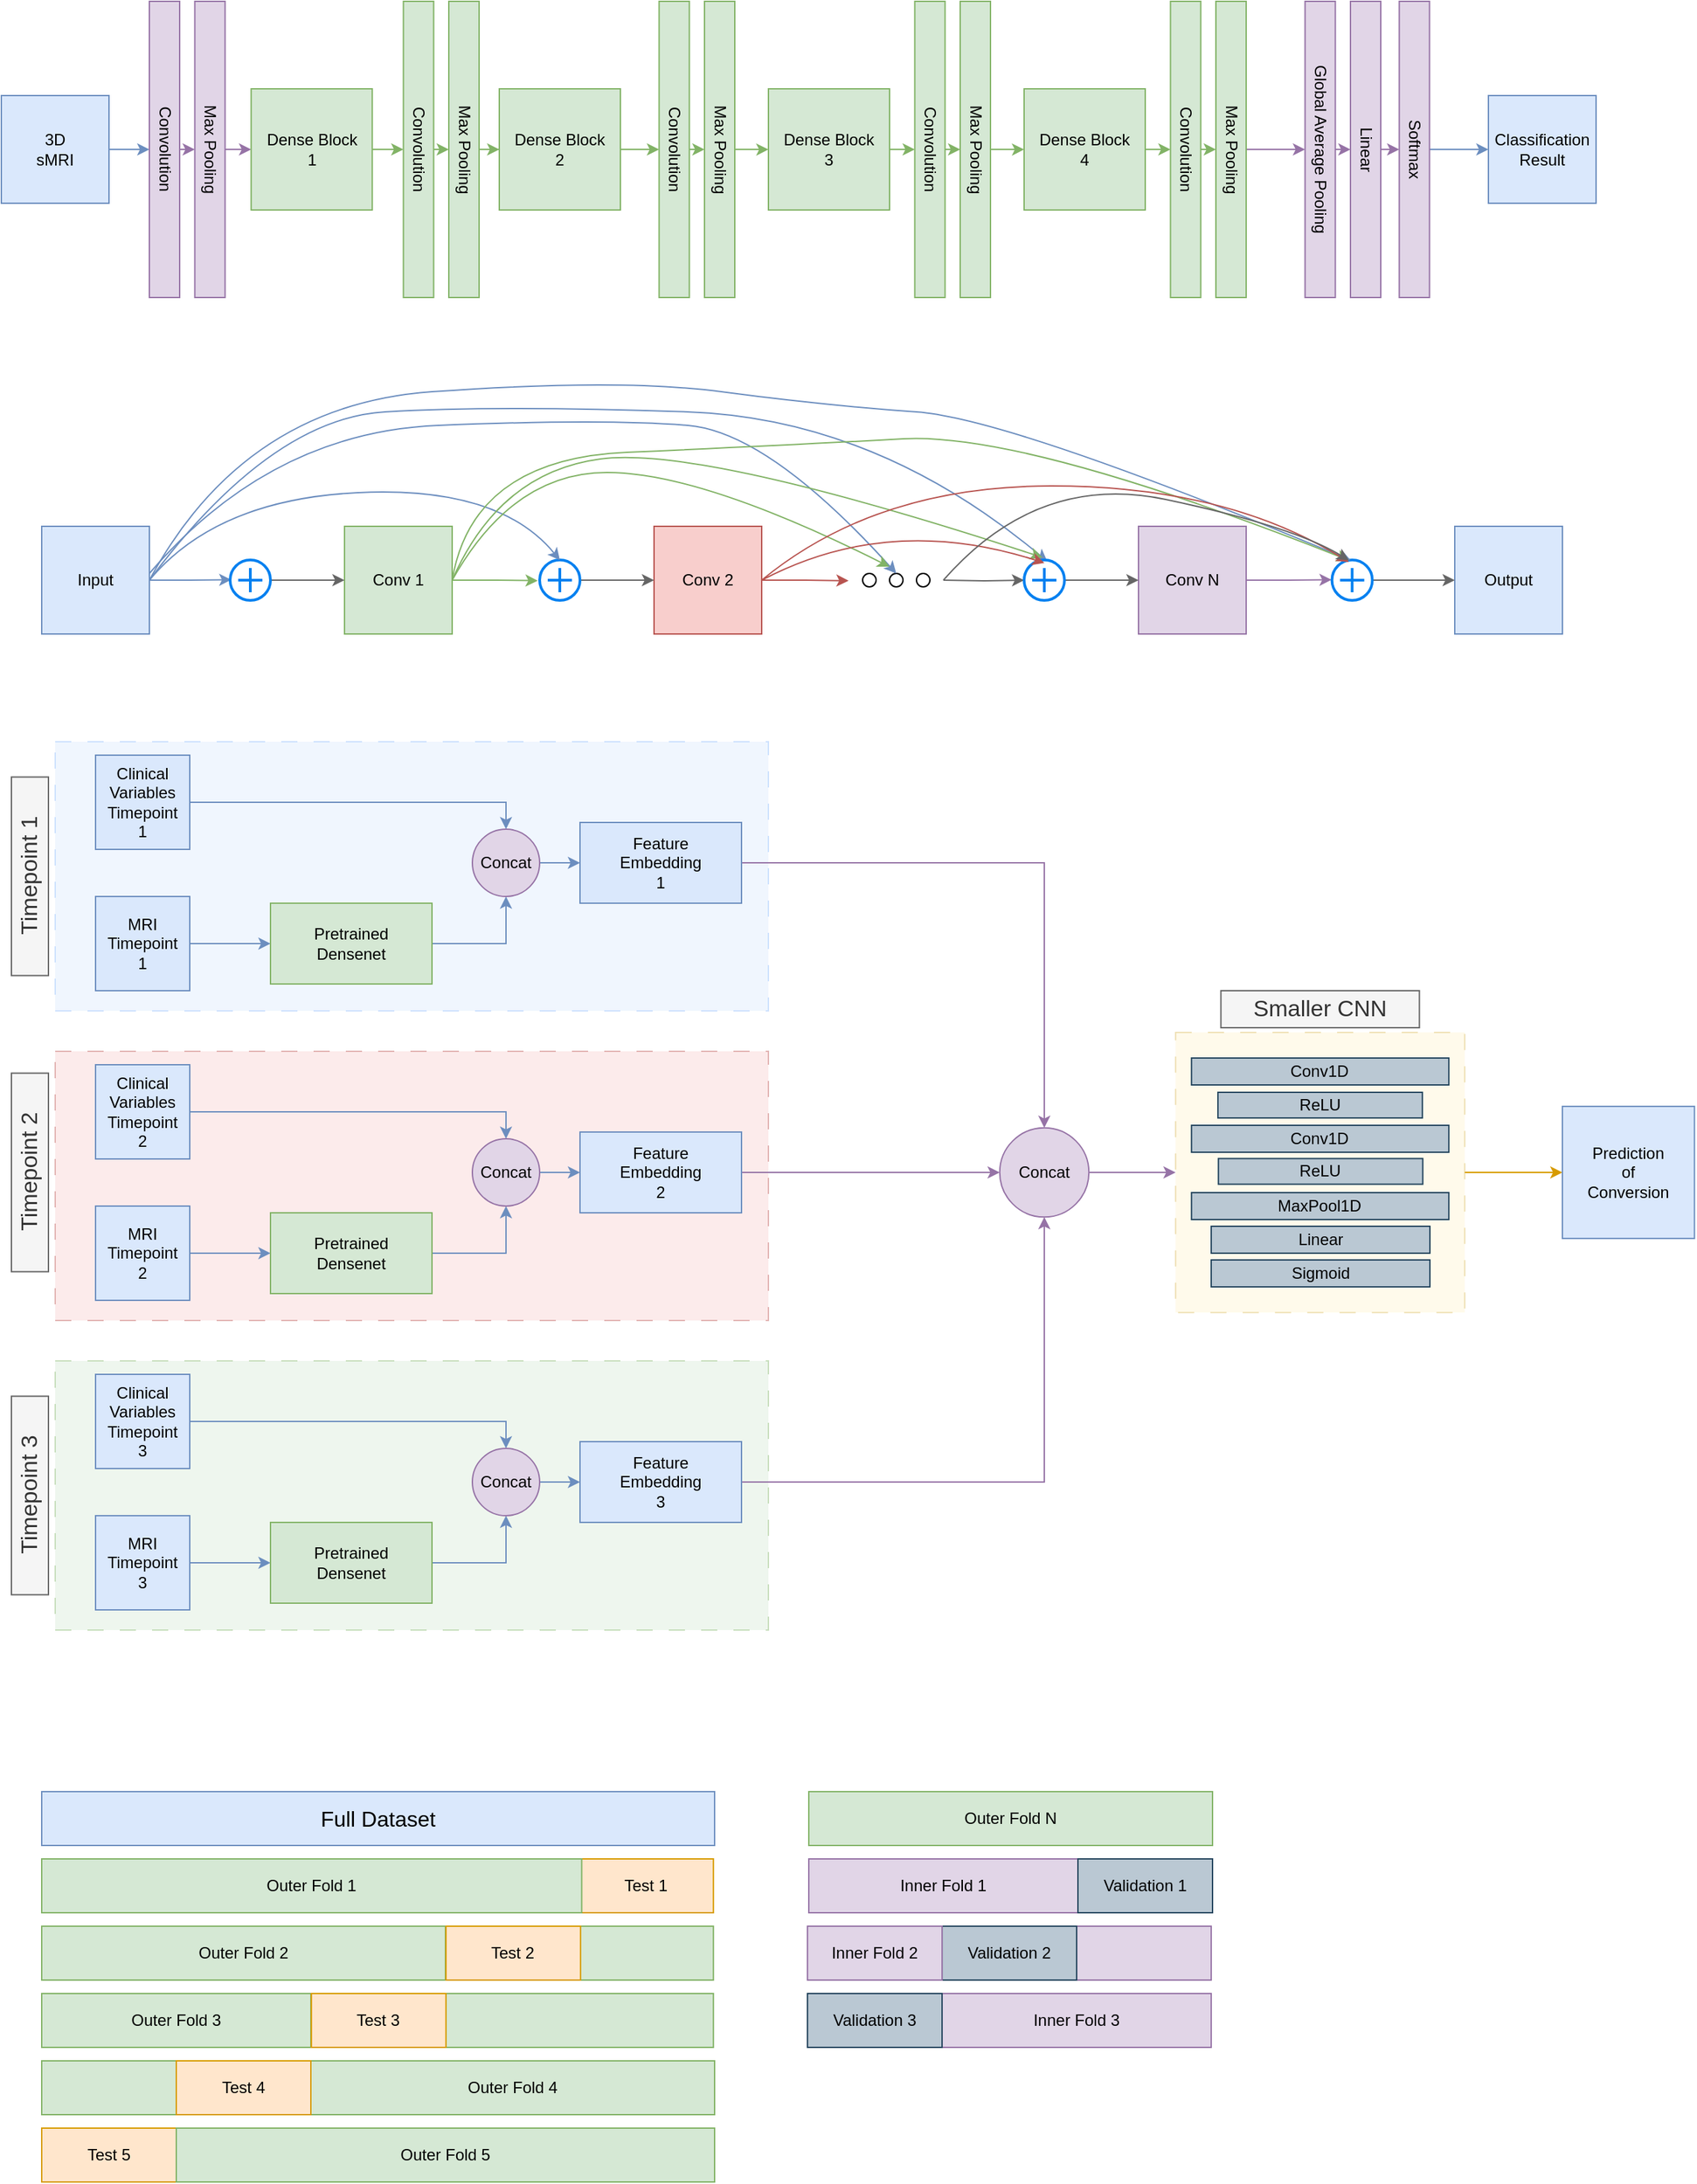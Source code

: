 <mxfile version="21.6.5" type="device">
  <diagram name="Page-1" id="WcQHd4eUZitYrZjmLAp4">
    <mxGraphModel dx="2074" dy="1105" grid="1" gridSize="10" guides="1" tooltips="1" connect="1" arrows="1" fold="1" page="1" pageScale="1" pageWidth="850" pageHeight="1100" math="0" shadow="0">
      <root>
        <mxCell id="0" />
        <mxCell id="1" parent="0" />
        <mxCell id="MJVkNFTcPRqGsz5ot9Ze-138" style="edgeStyle=orthogonalEdgeStyle;rounded=0;orthogonalLoop=1;jettySize=auto;html=1;entryX=0;entryY=0.5;entryDx=0;entryDy=0;fillColor=#ffe6cc;strokeColor=#d79b00;" parent="1" source="MJVkNFTcPRqGsz5ot9Ze-134" target="MJVkNFTcPRqGsz5ot9Ze-137" edge="1">
          <mxGeometry relative="1" as="geometry" />
        </mxCell>
        <mxCell id="MJVkNFTcPRqGsz5ot9Ze-134" value="" style="rounded=0;whiteSpace=wrap;html=1;fillColor=#fff2cc;strokeColor=#d6b656;dashed=1;dashPattern=12 12;opacity=40;" parent="1" vertex="1">
          <mxGeometry x="1002.56" y="835.94" width="214.85" height="208.13" as="geometry" />
        </mxCell>
        <mxCell id="MJVkNFTcPRqGsz5ot9Ze-100" value="" style="rounded=0;whiteSpace=wrap;html=1;fillColor=#dae8fc;dashed=1;dashPattern=12 12;strokeColor=#8EBCFC;opacity=40;glass=0;shadow=0;gradientColor=none;perimeterSpacing=1;" parent="1" vertex="1">
          <mxGeometry x="170" y="620" width="530" height="200" as="geometry" />
        </mxCell>
        <mxCell id="MJVkNFTcPRqGsz5ot9Ze-8" style="edgeStyle=orthogonalEdgeStyle;rounded=0;orthogonalLoop=1;jettySize=auto;html=1;exitX=1;exitY=0.5;exitDx=0;exitDy=0;entryX=0.5;entryY=1;entryDx=0;entryDy=0;fillColor=#dae8fc;strokeColor=#6c8ebf;" parent="1" source="MJVkNFTcPRqGsz5ot9Ze-1" target="MJVkNFTcPRqGsz5ot9Ze-2" edge="1">
          <mxGeometry relative="1" as="geometry" />
        </mxCell>
        <mxCell id="MJVkNFTcPRqGsz5ot9Ze-1" value="3D &lt;br&gt;sMRI" style="whiteSpace=wrap;html=1;aspect=fixed;fillColor=#dae8fc;strokeColor=#6c8ebf;" parent="1" vertex="1">
          <mxGeometry x="130" y="140" width="80" height="80" as="geometry" />
        </mxCell>
        <mxCell id="MJVkNFTcPRqGsz5ot9Ze-7" style="edgeStyle=orthogonalEdgeStyle;rounded=0;orthogonalLoop=1;jettySize=auto;html=1;exitX=0.5;exitY=0;exitDx=0;exitDy=0;entryX=0.5;entryY=1;entryDx=0;entryDy=0;fillColor=#e1d5e7;strokeColor=#9673a6;" parent="1" source="MJVkNFTcPRqGsz5ot9Ze-2" target="MJVkNFTcPRqGsz5ot9Ze-6" edge="1">
          <mxGeometry relative="1" as="geometry" />
        </mxCell>
        <mxCell id="MJVkNFTcPRqGsz5ot9Ze-2" value="Convolution" style="rounded=0;whiteSpace=wrap;html=1;rotation=90;fillColor=#e1d5e7;strokeColor=#9673a6;" parent="1" vertex="1">
          <mxGeometry x="141.25" y="168.75" width="220" height="22.5" as="geometry" />
        </mxCell>
        <mxCell id="MJVkNFTcPRqGsz5ot9Ze-13" style="edgeStyle=orthogonalEdgeStyle;rounded=0;orthogonalLoop=1;jettySize=auto;html=1;exitX=0.5;exitY=0;exitDx=0;exitDy=0;entryX=0;entryY=0.5;entryDx=0;entryDy=0;fillColor=#e1d5e7;strokeColor=#9673a6;" parent="1" source="MJVkNFTcPRqGsz5ot9Ze-6" target="MJVkNFTcPRqGsz5ot9Ze-9" edge="1">
          <mxGeometry relative="1" as="geometry">
            <mxPoint x="320" y="180.0" as="targetPoint" />
          </mxGeometry>
        </mxCell>
        <mxCell id="MJVkNFTcPRqGsz5ot9Ze-6" value="Max Pooling" style="rounded=0;whiteSpace=wrap;html=1;rotation=90;fillColor=#e1d5e7;strokeColor=#9673a6;" parent="1" vertex="1">
          <mxGeometry x="175" y="168.75" width="220" height="22.5" as="geometry" />
        </mxCell>
        <mxCell id="MJVkNFTcPRqGsz5ot9Ze-14" style="edgeStyle=orthogonalEdgeStyle;rounded=0;orthogonalLoop=1;jettySize=auto;html=1;exitX=1;exitY=0.5;exitDx=0;exitDy=0;entryX=0.5;entryY=1;entryDx=0;entryDy=0;fillColor=#d5e8d4;strokeColor=#82b366;" parent="1" source="MJVkNFTcPRqGsz5ot9Ze-9" target="MJVkNFTcPRqGsz5ot9Ze-11" edge="1">
          <mxGeometry relative="1" as="geometry" />
        </mxCell>
        <mxCell id="MJVkNFTcPRqGsz5ot9Ze-9" value="Dense Block&lt;br&gt;1" style="whiteSpace=wrap;html=1;aspect=fixed;fillColor=#d5e8d4;strokeColor=#82b366;" parent="1" vertex="1">
          <mxGeometry x="315.63" y="135" width="90" height="90" as="geometry" />
        </mxCell>
        <mxCell id="MJVkNFTcPRqGsz5ot9Ze-10" style="edgeStyle=orthogonalEdgeStyle;rounded=0;orthogonalLoop=1;jettySize=auto;html=1;exitX=0.5;exitY=0;exitDx=0;exitDy=0;entryX=0.5;entryY=1;entryDx=0;entryDy=0;fillColor=#d5e8d4;strokeColor=#82b366;" parent="1" source="MJVkNFTcPRqGsz5ot9Ze-11" target="MJVkNFTcPRqGsz5ot9Ze-12" edge="1">
          <mxGeometry relative="1" as="geometry" />
        </mxCell>
        <mxCell id="MJVkNFTcPRqGsz5ot9Ze-11" value="Convolution" style="rounded=0;whiteSpace=wrap;html=1;rotation=90;fillColor=#d5e8d4;strokeColor=#82b366;" parent="1" vertex="1">
          <mxGeometry x="330" y="168.75" width="220" height="22.5" as="geometry" />
        </mxCell>
        <mxCell id="MJVkNFTcPRqGsz5ot9Ze-30" style="edgeStyle=orthogonalEdgeStyle;rounded=0;orthogonalLoop=1;jettySize=auto;html=1;exitX=0.5;exitY=0;exitDx=0;exitDy=0;fillColor=#d5e8d4;strokeColor=#82b366;" parent="1" source="MJVkNFTcPRqGsz5ot9Ze-12" target="MJVkNFTcPRqGsz5ot9Ze-16" edge="1">
          <mxGeometry relative="1" as="geometry" />
        </mxCell>
        <mxCell id="MJVkNFTcPRqGsz5ot9Ze-12" value="Max Pooling" style="rounded=0;whiteSpace=wrap;html=1;rotation=90;fillColor=#d5e8d4;strokeColor=#82b366;" parent="1" vertex="1">
          <mxGeometry x="363.75" y="168.75" width="220" height="22.5" as="geometry" />
        </mxCell>
        <mxCell id="MJVkNFTcPRqGsz5ot9Ze-15" style="edgeStyle=orthogonalEdgeStyle;rounded=0;orthogonalLoop=1;jettySize=auto;html=1;exitX=1;exitY=0.5;exitDx=0;exitDy=0;entryX=0.5;entryY=1;entryDx=0;entryDy=0;fillColor=#d5e8d4;strokeColor=#82b366;" parent="1" source="MJVkNFTcPRqGsz5ot9Ze-16" target="MJVkNFTcPRqGsz5ot9Ze-18" edge="1">
          <mxGeometry relative="1" as="geometry" />
        </mxCell>
        <mxCell id="MJVkNFTcPRqGsz5ot9Ze-16" value="Dense Block&lt;br&gt;2" style="whiteSpace=wrap;html=1;aspect=fixed;fillColor=#d5e8d4;strokeColor=#82b366;" parent="1" vertex="1">
          <mxGeometry x="500" y="135" width="90" height="90" as="geometry" />
        </mxCell>
        <mxCell id="MJVkNFTcPRqGsz5ot9Ze-17" style="edgeStyle=orthogonalEdgeStyle;rounded=0;orthogonalLoop=1;jettySize=auto;html=1;exitX=0.5;exitY=0;exitDx=0;exitDy=0;entryX=0.5;entryY=1;entryDx=0;entryDy=0;fillColor=#d5e8d4;strokeColor=#82b366;" parent="1" source="MJVkNFTcPRqGsz5ot9Ze-18" target="MJVkNFTcPRqGsz5ot9Ze-19" edge="1">
          <mxGeometry relative="1" as="geometry" />
        </mxCell>
        <mxCell id="MJVkNFTcPRqGsz5ot9Ze-18" value="Convolution" style="rounded=0;whiteSpace=wrap;html=1;rotation=90;fillColor=#d5e8d4;strokeColor=#82b366;" parent="1" vertex="1">
          <mxGeometry x="520" y="168.75" width="220" height="22.5" as="geometry" />
        </mxCell>
        <mxCell id="MJVkNFTcPRqGsz5ot9Ze-31" style="edgeStyle=orthogonalEdgeStyle;rounded=0;orthogonalLoop=1;jettySize=auto;html=1;fillColor=#d5e8d4;strokeColor=#82b366;" parent="1" source="MJVkNFTcPRqGsz5ot9Ze-19" target="MJVkNFTcPRqGsz5ot9Ze-21" edge="1">
          <mxGeometry relative="1" as="geometry" />
        </mxCell>
        <mxCell id="MJVkNFTcPRqGsz5ot9Ze-19" value="Max Pooling" style="rounded=0;whiteSpace=wrap;html=1;rotation=90;fillColor=#d5e8d4;strokeColor=#82b366;" parent="1" vertex="1">
          <mxGeometry x="553.75" y="168.75" width="220" height="22.5" as="geometry" />
        </mxCell>
        <mxCell id="MJVkNFTcPRqGsz5ot9Ze-20" style="edgeStyle=orthogonalEdgeStyle;rounded=0;orthogonalLoop=1;jettySize=auto;html=1;exitX=1;exitY=0.5;exitDx=0;exitDy=0;entryX=0.5;entryY=1;entryDx=0;entryDy=0;fillColor=#d5e8d4;strokeColor=#82b366;" parent="1" source="MJVkNFTcPRqGsz5ot9Ze-21" target="MJVkNFTcPRqGsz5ot9Ze-23" edge="1">
          <mxGeometry relative="1" as="geometry" />
        </mxCell>
        <mxCell id="MJVkNFTcPRqGsz5ot9Ze-21" value="Dense Block&lt;br&gt;3" style="whiteSpace=wrap;html=1;aspect=fixed;fillColor=#d5e8d4;strokeColor=#82b366;" parent="1" vertex="1">
          <mxGeometry x="700" y="135" width="90" height="90" as="geometry" />
        </mxCell>
        <mxCell id="MJVkNFTcPRqGsz5ot9Ze-22" style="edgeStyle=orthogonalEdgeStyle;rounded=0;orthogonalLoop=1;jettySize=auto;html=1;exitX=0.5;exitY=0;exitDx=0;exitDy=0;entryX=0.5;entryY=1;entryDx=0;entryDy=0;fillColor=#d5e8d4;strokeColor=#82b366;" parent="1" source="MJVkNFTcPRqGsz5ot9Ze-23" target="MJVkNFTcPRqGsz5ot9Ze-24" edge="1">
          <mxGeometry relative="1" as="geometry" />
        </mxCell>
        <mxCell id="MJVkNFTcPRqGsz5ot9Ze-23" value="Convolution" style="rounded=0;whiteSpace=wrap;html=1;rotation=90;fillColor=#d5e8d4;strokeColor=#82b366;" parent="1" vertex="1">
          <mxGeometry x="710" y="168.75" width="220" height="22.5" as="geometry" />
        </mxCell>
        <mxCell id="MJVkNFTcPRqGsz5ot9Ze-32" style="edgeStyle=orthogonalEdgeStyle;rounded=0;orthogonalLoop=1;jettySize=auto;html=1;entryX=0;entryY=0.5;entryDx=0;entryDy=0;fillColor=#d5e8d4;strokeColor=#82b366;" parent="1" source="MJVkNFTcPRqGsz5ot9Ze-24" target="MJVkNFTcPRqGsz5ot9Ze-26" edge="1">
          <mxGeometry relative="1" as="geometry" />
        </mxCell>
        <mxCell id="MJVkNFTcPRqGsz5ot9Ze-24" value="Max Pooling" style="rounded=0;whiteSpace=wrap;html=1;rotation=90;fillColor=#d5e8d4;strokeColor=#82b366;" parent="1" vertex="1">
          <mxGeometry x="743.75" y="168.75" width="220" height="22.5" as="geometry" />
        </mxCell>
        <mxCell id="MJVkNFTcPRqGsz5ot9Ze-25" style="edgeStyle=orthogonalEdgeStyle;rounded=0;orthogonalLoop=1;jettySize=auto;html=1;exitX=1;exitY=0.5;exitDx=0;exitDy=0;entryX=0.5;entryY=1;entryDx=0;entryDy=0;fillColor=#d5e8d4;strokeColor=#82b366;" parent="1" source="MJVkNFTcPRqGsz5ot9Ze-26" target="MJVkNFTcPRqGsz5ot9Ze-28" edge="1">
          <mxGeometry relative="1" as="geometry" />
        </mxCell>
        <mxCell id="MJVkNFTcPRqGsz5ot9Ze-26" value="Dense Block&lt;br&gt;4" style="whiteSpace=wrap;html=1;aspect=fixed;fillColor=#d5e8d4;strokeColor=#82b366;" parent="1" vertex="1">
          <mxGeometry x="890" y="135" width="90" height="90" as="geometry" />
        </mxCell>
        <mxCell id="MJVkNFTcPRqGsz5ot9Ze-27" style="edgeStyle=orthogonalEdgeStyle;rounded=0;orthogonalLoop=1;jettySize=auto;html=1;exitX=0.5;exitY=0;exitDx=0;exitDy=0;entryX=0.5;entryY=1;entryDx=0;entryDy=0;fillColor=#d5e8d4;strokeColor=#82b366;" parent="1" source="MJVkNFTcPRqGsz5ot9Ze-28" target="MJVkNFTcPRqGsz5ot9Ze-29" edge="1">
          <mxGeometry relative="1" as="geometry" />
        </mxCell>
        <mxCell id="MJVkNFTcPRqGsz5ot9Ze-28" value="Convolution" style="rounded=0;whiteSpace=wrap;html=1;rotation=90;fillColor=#d5e8d4;strokeColor=#82b366;" parent="1" vertex="1">
          <mxGeometry x="900" y="168.75" width="220" height="22.5" as="geometry" />
        </mxCell>
        <mxCell id="MJVkNFTcPRqGsz5ot9Ze-38" style="edgeStyle=orthogonalEdgeStyle;rounded=0;orthogonalLoop=1;jettySize=auto;html=1;entryX=0.5;entryY=1;entryDx=0;entryDy=0;fillColor=#e1d5e7;strokeColor=#9673a6;" parent="1" source="MJVkNFTcPRqGsz5ot9Ze-29" target="MJVkNFTcPRqGsz5ot9Ze-34" edge="1">
          <mxGeometry relative="1" as="geometry" />
        </mxCell>
        <mxCell id="MJVkNFTcPRqGsz5ot9Ze-29" value="Max Pooling" style="rounded=0;whiteSpace=wrap;html=1;rotation=90;fillColor=#d5e8d4;strokeColor=#82b366;" parent="1" vertex="1">
          <mxGeometry x="933.75" y="168.75" width="220" height="22.5" as="geometry" />
        </mxCell>
        <mxCell id="MJVkNFTcPRqGsz5ot9Ze-33" style="edgeStyle=orthogonalEdgeStyle;rounded=0;orthogonalLoop=1;jettySize=auto;html=1;exitX=0.5;exitY=0;exitDx=0;exitDy=0;entryX=0.5;entryY=1;entryDx=0;entryDy=0;fillColor=#e1d5e7;strokeColor=#9673a6;" parent="1" source="MJVkNFTcPRqGsz5ot9Ze-34" target="MJVkNFTcPRqGsz5ot9Ze-35" edge="1">
          <mxGeometry relative="1" as="geometry" />
        </mxCell>
        <mxCell id="MJVkNFTcPRqGsz5ot9Ze-34" value="Global Average Pooling" style="rounded=0;whiteSpace=wrap;html=1;rotation=90;fillColor=#e1d5e7;strokeColor=#9673a6;" parent="1" vertex="1">
          <mxGeometry x="1000" y="168.75" width="220" height="22.5" as="geometry" />
        </mxCell>
        <mxCell id="MJVkNFTcPRqGsz5ot9Ze-37" style="edgeStyle=orthogonalEdgeStyle;rounded=0;orthogonalLoop=1;jettySize=auto;html=1;exitX=0.5;exitY=0;exitDx=0;exitDy=0;entryX=0.5;entryY=1;entryDx=0;entryDy=0;fillColor=#e1d5e7;strokeColor=#9673a6;" parent="1" source="MJVkNFTcPRqGsz5ot9Ze-35" target="MJVkNFTcPRqGsz5ot9Ze-36" edge="1">
          <mxGeometry relative="1" as="geometry" />
        </mxCell>
        <mxCell id="MJVkNFTcPRqGsz5ot9Ze-35" value="Linear" style="rounded=0;whiteSpace=wrap;html=1;rotation=90;fillColor=#e1d5e7;strokeColor=#9673a6;" parent="1" vertex="1">
          <mxGeometry x="1033.75" y="168.75" width="220" height="22.5" as="geometry" />
        </mxCell>
        <mxCell id="MJVkNFTcPRqGsz5ot9Ze-40" style="edgeStyle=orthogonalEdgeStyle;rounded=0;orthogonalLoop=1;jettySize=auto;html=1;entryX=0;entryY=0.5;entryDx=0;entryDy=0;fillColor=#dae8fc;strokeColor=#6c8ebf;" parent="1" source="MJVkNFTcPRqGsz5ot9Ze-36" target="MJVkNFTcPRqGsz5ot9Ze-39" edge="1">
          <mxGeometry relative="1" as="geometry" />
        </mxCell>
        <mxCell id="MJVkNFTcPRqGsz5ot9Ze-36" value="Softmax" style="rounded=0;whiteSpace=wrap;html=1;rotation=90;fillColor=#e1d5e7;strokeColor=#9673a6;" parent="1" vertex="1">
          <mxGeometry x="1070" y="168.75" width="220" height="22.5" as="geometry" />
        </mxCell>
        <mxCell id="MJVkNFTcPRqGsz5ot9Ze-39" value="Classification&lt;br&gt;Result" style="whiteSpace=wrap;html=1;aspect=fixed;fillColor=#dae8fc;strokeColor=#6c8ebf;" parent="1" vertex="1">
          <mxGeometry x="1235" y="140" width="80" height="80" as="geometry" />
        </mxCell>
        <mxCell id="MJVkNFTcPRqGsz5ot9Ze-53" style="edgeStyle=orthogonalEdgeStyle;rounded=0;orthogonalLoop=1;jettySize=auto;html=1;entryX=0.031;entryY=0.49;entryDx=0;entryDy=0;entryPerimeter=0;fillColor=#dae8fc;strokeColor=#6c8ebf;" parent="1" source="MJVkNFTcPRqGsz5ot9Ze-41" target="MJVkNFTcPRqGsz5ot9Ze-46" edge="1">
          <mxGeometry relative="1" as="geometry" />
        </mxCell>
        <mxCell id="MJVkNFTcPRqGsz5ot9Ze-41" value="Input" style="whiteSpace=wrap;html=1;aspect=fixed;fillColor=#dae8fc;strokeColor=#6c8ebf;" parent="1" vertex="1">
          <mxGeometry x="160" y="460" width="80" height="80" as="geometry" />
        </mxCell>
        <mxCell id="MJVkNFTcPRqGsz5ot9Ze-55" style="edgeStyle=orthogonalEdgeStyle;rounded=0;orthogonalLoop=1;jettySize=auto;html=1;entryX=-0.049;entryY=0.513;entryDx=0;entryDy=0;entryPerimeter=0;fillColor=#d5e8d4;strokeColor=#82b366;" parent="1" source="MJVkNFTcPRqGsz5ot9Ze-42" target="MJVkNFTcPRqGsz5ot9Ze-48" edge="1">
          <mxGeometry relative="1" as="geometry" />
        </mxCell>
        <mxCell id="MJVkNFTcPRqGsz5ot9Ze-42" value="Conv 1" style="whiteSpace=wrap;html=1;aspect=fixed;fillColor=#d5e8d4;strokeColor=#82b366;" parent="1" vertex="1">
          <mxGeometry x="385" y="460" width="80" height="80" as="geometry" />
        </mxCell>
        <mxCell id="MJVkNFTcPRqGsz5ot9Ze-54" style="edgeStyle=orthogonalEdgeStyle;rounded=0;orthogonalLoop=1;jettySize=auto;html=1;fillColor=#f5f5f5;strokeColor=#666666;" parent="1" source="MJVkNFTcPRqGsz5ot9Ze-46" target="MJVkNFTcPRqGsz5ot9Ze-42" edge="1">
          <mxGeometry relative="1" as="geometry" />
        </mxCell>
        <mxCell id="MJVkNFTcPRqGsz5ot9Ze-46" value="" style="html=1;verticalLabelPosition=bottom;align=center;labelBackgroundColor=#ffffff;verticalAlign=top;strokeWidth=2;strokeColor=#0080F0;shadow=0;dashed=0;shape=mxgraph.ios7.icons.add;" parent="1" vertex="1">
          <mxGeometry x="300" y="485" width="30" height="30" as="geometry" />
        </mxCell>
        <mxCell id="MJVkNFTcPRqGsz5ot9Ze-57" style="edgeStyle=orthogonalEdgeStyle;rounded=0;orthogonalLoop=1;jettySize=auto;html=1;entryX=-0.015;entryY=0.513;entryDx=0;entryDy=0;entryPerimeter=0;fillColor=#f8cecc;strokeColor=#b85450;" parent="1" source="MJVkNFTcPRqGsz5ot9Ze-47" edge="1">
          <mxGeometry relative="1" as="geometry">
            <mxPoint x="759.55" y="500.39" as="targetPoint" />
          </mxGeometry>
        </mxCell>
        <mxCell id="MJVkNFTcPRqGsz5ot9Ze-47" value="Conv 2" style="whiteSpace=wrap;html=1;aspect=fixed;fillColor=#f8cecc;strokeColor=#b85450;" parent="1" vertex="1">
          <mxGeometry x="615" y="460" width="80" height="80" as="geometry" />
        </mxCell>
        <mxCell id="MJVkNFTcPRqGsz5ot9Ze-56" style="edgeStyle=orthogonalEdgeStyle;rounded=0;orthogonalLoop=1;jettySize=auto;html=1;entryX=0;entryY=0.5;entryDx=0;entryDy=0;fillColor=#f5f5f5;strokeColor=#666666;" parent="1" source="MJVkNFTcPRqGsz5ot9Ze-48" target="MJVkNFTcPRqGsz5ot9Ze-47" edge="1">
          <mxGeometry relative="1" as="geometry" />
        </mxCell>
        <mxCell id="MJVkNFTcPRqGsz5ot9Ze-48" value="" style="html=1;verticalLabelPosition=bottom;align=center;labelBackgroundColor=#ffffff;verticalAlign=top;strokeWidth=2;strokeColor=#0080F0;shadow=0;dashed=0;shape=mxgraph.ios7.icons.add;" parent="1" vertex="1">
          <mxGeometry x="530" y="485" width="30" height="30" as="geometry" />
        </mxCell>
        <mxCell id="MJVkNFTcPRqGsz5ot9Ze-59" style="edgeStyle=orthogonalEdgeStyle;rounded=0;orthogonalLoop=1;jettySize=auto;html=1;entryX=-0.008;entryY=0.49;entryDx=0;entryDy=0;entryPerimeter=0;fillColor=#e1d5e7;strokeColor=#9673a6;" parent="1" source="MJVkNFTcPRqGsz5ot9Ze-49" target="MJVkNFTcPRqGsz5ot9Ze-52" edge="1">
          <mxGeometry relative="1" as="geometry" />
        </mxCell>
        <mxCell id="MJVkNFTcPRqGsz5ot9Ze-49" value="Conv N" style="whiteSpace=wrap;html=1;aspect=fixed;fillColor=#e1d5e7;strokeColor=#9673a6;" parent="1" vertex="1">
          <mxGeometry x="975" y="460" width="80" height="80" as="geometry" />
        </mxCell>
        <mxCell id="MJVkNFTcPRqGsz5ot9Ze-51" value="Output" style="whiteSpace=wrap;html=1;aspect=fixed;fillColor=#dae8fc;strokeColor=#6c8ebf;" parent="1" vertex="1">
          <mxGeometry x="1210" y="460" width="80" height="80" as="geometry" />
        </mxCell>
        <mxCell id="MJVkNFTcPRqGsz5ot9Ze-60" style="edgeStyle=orthogonalEdgeStyle;rounded=0;orthogonalLoop=1;jettySize=auto;html=1;entryX=0;entryY=0.5;entryDx=0;entryDy=0;fillColor=#f5f5f5;strokeColor=#666666;" parent="1" source="MJVkNFTcPRqGsz5ot9Ze-52" target="MJVkNFTcPRqGsz5ot9Ze-51" edge="1">
          <mxGeometry relative="1" as="geometry" />
        </mxCell>
        <mxCell id="MJVkNFTcPRqGsz5ot9Ze-52" value="" style="html=1;verticalLabelPosition=bottom;align=center;labelBackgroundColor=#ffffff;verticalAlign=top;strokeWidth=2;strokeColor=#0080F0;shadow=0;dashed=0;shape=mxgraph.ios7.icons.add;" parent="1" vertex="1">
          <mxGeometry x="1118.75" y="485" width="30" height="30" as="geometry" />
        </mxCell>
        <mxCell id="MJVkNFTcPRqGsz5ot9Ze-64" value="" style="ellipse;whiteSpace=wrap;html=1;aspect=fixed;" parent="1" vertex="1">
          <mxGeometry x="770" y="495" width="10" height="10" as="geometry" />
        </mxCell>
        <mxCell id="MJVkNFTcPRqGsz5ot9Ze-67" value="" style="ellipse;whiteSpace=wrap;html=1;aspect=fixed;" parent="1" vertex="1">
          <mxGeometry x="790" y="495" width="10" height="10" as="geometry" />
        </mxCell>
        <mxCell id="MJVkNFTcPRqGsz5ot9Ze-78" style="edgeStyle=orthogonalEdgeStyle;rounded=0;orthogonalLoop=1;jettySize=auto;html=1;fillColor=#f5f5f5;strokeColor=#666666;" parent="1" target="MJVkNFTcPRqGsz5ot9Ze-74" edge="1">
          <mxGeometry relative="1" as="geometry">
            <mxPoint x="830" y="500" as="sourcePoint" />
            <mxPoint x="880" y="500" as="targetPoint" />
          </mxGeometry>
        </mxCell>
        <mxCell id="MJVkNFTcPRqGsz5ot9Ze-68" value="" style="ellipse;whiteSpace=wrap;html=1;aspect=fixed;" parent="1" vertex="1">
          <mxGeometry x="810" y="495" width="10" height="10" as="geometry" />
        </mxCell>
        <mxCell id="MJVkNFTcPRqGsz5ot9Ze-71" value="" style="curved=1;endArrow=classic;html=1;rounded=0;exitX=1;exitY=0.5;exitDx=0;exitDy=0;entryX=0.502;entryY=0.007;entryDx=0;entryDy=0;entryPerimeter=0;fillColor=#dae8fc;strokeColor=#6c8ebf;" parent="1" source="MJVkNFTcPRqGsz5ot9Ze-41" target="MJVkNFTcPRqGsz5ot9Ze-48" edge="1">
          <mxGeometry width="50" height="50" relative="1" as="geometry">
            <mxPoint x="360" y="410" as="sourcePoint" />
            <mxPoint x="410" y="360" as="targetPoint" />
            <Array as="points">
              <mxPoint x="290" y="440" />
              <mxPoint x="500" y="430" />
            </Array>
          </mxGeometry>
        </mxCell>
        <mxCell id="MJVkNFTcPRqGsz5ot9Ze-72" value="" style="curved=1;endArrow=classic;html=1;rounded=0;entryX=0.5;entryY=0;entryDx=0;entryDy=0;fillColor=#dae8fc;strokeColor=#6c8ebf;" parent="1" target="MJVkNFTcPRqGsz5ot9Ze-67" edge="1">
          <mxGeometry width="50" height="50" relative="1" as="geometry">
            <mxPoint x="240" y="495" as="sourcePoint" />
            <mxPoint x="580" y="390" as="targetPoint" />
            <Array as="points">
              <mxPoint x="330" y="390" />
              <mxPoint x="580" y="380" />
              <mxPoint x="700" y="390" />
            </Array>
          </mxGeometry>
        </mxCell>
        <mxCell id="MJVkNFTcPRqGsz5ot9Ze-73" value="" style="curved=1;endArrow=classic;html=1;rounded=0;exitX=1;exitY=0.5;exitDx=0;exitDy=0;entryX=0.571;entryY=0.03;entryDx=0;entryDy=0;entryPerimeter=0;fillColor=#dae8fc;strokeColor=#6c8ebf;" parent="1" source="MJVkNFTcPRqGsz5ot9Ze-41" target="MJVkNFTcPRqGsz5ot9Ze-74" edge="1">
          <mxGeometry width="50" height="50" relative="1" as="geometry">
            <mxPoint x="250" y="510" as="sourcePoint" />
            <mxPoint x="555" y="495" as="targetPoint" />
            <Array as="points">
              <mxPoint x="330" y="380" />
              <mxPoint x="500" y="370" />
              <mxPoint x="780" y="380" />
            </Array>
          </mxGeometry>
        </mxCell>
        <mxCell id="MJVkNFTcPRqGsz5ot9Ze-77" style="edgeStyle=orthogonalEdgeStyle;rounded=0;orthogonalLoop=1;jettySize=auto;html=1;fillColor=#f5f5f5;strokeColor=#666666;" parent="1" source="MJVkNFTcPRqGsz5ot9Ze-74" target="MJVkNFTcPRqGsz5ot9Ze-49" edge="1">
          <mxGeometry relative="1" as="geometry" />
        </mxCell>
        <mxCell id="MJVkNFTcPRqGsz5ot9Ze-74" value="" style="html=1;verticalLabelPosition=bottom;align=center;labelBackgroundColor=#ffffff;verticalAlign=top;strokeWidth=2;strokeColor=#0080F0;shadow=0;dashed=0;shape=mxgraph.ios7.icons.add;" parent="1" vertex="1">
          <mxGeometry x="890" y="485" width="30" height="30" as="geometry" />
        </mxCell>
        <mxCell id="MJVkNFTcPRqGsz5ot9Ze-79" value="" style="curved=1;endArrow=classic;html=1;rounded=0;entryX=0.464;entryY=0.007;entryDx=0;entryDy=0;entryPerimeter=0;fillColor=#dae8fc;strokeColor=#6c8ebf;" parent="1" target="MJVkNFTcPRqGsz5ot9Ze-52" edge="1">
          <mxGeometry width="50" height="50" relative="1" as="geometry">
            <mxPoint x="240" y="500" as="sourcePoint" />
            <mxPoint x="810" y="480" as="targetPoint" />
            <Array as="points">
              <mxPoint x="310" y="370" />
              <mxPoint x="590" y="350" />
              <mxPoint x="740" y="370" />
              <mxPoint x="880" y="380" />
            </Array>
          </mxGeometry>
        </mxCell>
        <mxCell id="MJVkNFTcPRqGsz5ot9Ze-80" value="" style="curved=1;endArrow=classic;html=1;rounded=0;exitX=1;exitY=0.5;exitDx=0;exitDy=0;fillColor=#d5e8d4;strokeColor=#82b366;" parent="1" source="MJVkNFTcPRqGsz5ot9Ze-42" edge="1">
          <mxGeometry width="50" height="50" relative="1" as="geometry">
            <mxPoint x="470" y="500" as="sourcePoint" />
            <mxPoint x="790" y="490" as="targetPoint" />
            <Array as="points">
              <mxPoint x="510" y="420" />
              <mxPoint x="650" y="420" />
            </Array>
          </mxGeometry>
        </mxCell>
        <mxCell id="MJVkNFTcPRqGsz5ot9Ze-81" value="" style="curved=1;endArrow=classic;html=1;rounded=0;entryX=0.456;entryY=-0.062;entryDx=0;entryDy=0;entryPerimeter=0;exitX=1;exitY=0.5;exitDx=0;exitDy=0;fillColor=#d5e8d4;strokeColor=#82b366;" parent="1" source="MJVkNFTcPRqGsz5ot9Ze-42" target="MJVkNFTcPRqGsz5ot9Ze-74" edge="1">
          <mxGeometry width="50" height="50" relative="1" as="geometry">
            <mxPoint x="645" y="430" as="sourcePoint" />
            <mxPoint x="695" y="380" as="targetPoint" />
            <Array as="points">
              <mxPoint x="500" y="420" />
              <mxPoint x="650" y="400" />
            </Array>
          </mxGeometry>
        </mxCell>
        <mxCell id="MJVkNFTcPRqGsz5ot9Ze-82" value="" style="curved=1;endArrow=classic;html=1;rounded=0;exitX=1;exitY=0.5;exitDx=0;exitDy=0;entryX=0.418;entryY=0.007;entryDx=0;entryDy=0;entryPerimeter=0;fillColor=#d5e8d4;strokeColor=#82b366;" parent="1" source="MJVkNFTcPRqGsz5ot9Ze-42" target="MJVkNFTcPRqGsz5ot9Ze-52" edge="1">
          <mxGeometry width="50" height="50" relative="1" as="geometry">
            <mxPoint x="730" y="400" as="sourcePoint" />
            <mxPoint x="780" y="350" as="targetPoint" />
            <Array as="points">
              <mxPoint x="480" y="410" />
              <mxPoint x="710" y="400" />
              <mxPoint x="890" y="390" />
            </Array>
          </mxGeometry>
        </mxCell>
        <mxCell id="MJVkNFTcPRqGsz5ot9Ze-83" value="" style="curved=1;endArrow=classic;html=1;rounded=0;exitX=1;exitY=0.5;exitDx=0;exitDy=0;entryX=0.502;entryY=0.076;entryDx=0;entryDy=0;entryPerimeter=0;fillColor=#f8cecc;strokeColor=#b85450;" parent="1" source="MJVkNFTcPRqGsz5ot9Ze-47" target="MJVkNFTcPRqGsz5ot9Ze-74" edge="1">
          <mxGeometry width="50" height="50" relative="1" as="geometry">
            <mxPoint x="743.75" y="430" as="sourcePoint" />
            <mxPoint x="793.75" y="380" as="targetPoint" />
            <Array as="points">
              <mxPoint x="790" y="450" />
            </Array>
          </mxGeometry>
        </mxCell>
        <mxCell id="MJVkNFTcPRqGsz5ot9Ze-84" value="" style="curved=1;endArrow=classic;html=1;rounded=0;entryX=0.418;entryY=0.053;entryDx=0;entryDy=0;entryPerimeter=0;fillColor=#f8cecc;strokeColor=#b85450;exitX=1;exitY=0.5;exitDx=0;exitDy=0;" parent="1" source="MJVkNFTcPRqGsz5ot9Ze-47" target="MJVkNFTcPRqGsz5ot9Ze-52" edge="1">
          <mxGeometry width="50" height="50" relative="1" as="geometry">
            <mxPoint x="700" y="500" as="sourcePoint" />
            <mxPoint x="840" y="300" as="targetPoint" />
            <Array as="points">
              <mxPoint x="780" y="430" />
              <mxPoint x="1040" y="430" />
            </Array>
          </mxGeometry>
        </mxCell>
        <mxCell id="MJVkNFTcPRqGsz5ot9Ze-85" value="" style="curved=1;endArrow=classic;html=1;rounded=0;entryX=0.418;entryY=0.007;entryDx=0;entryDy=0;entryPerimeter=0;fillColor=#f5f5f5;strokeColor=#666666;" parent="1" target="MJVkNFTcPRqGsz5ot9Ze-52" edge="1">
          <mxGeometry width="50" height="50" relative="1" as="geometry">
            <mxPoint x="830" y="500" as="sourcePoint" />
            <mxPoint x="970" y="550" as="targetPoint" />
            <Array as="points">
              <mxPoint x="900" y="420" />
              <mxPoint x="1090" y="460" />
            </Array>
          </mxGeometry>
        </mxCell>
        <mxCell id="MJVkNFTcPRqGsz5ot9Ze-98" style="edgeStyle=orthogonalEdgeStyle;rounded=0;orthogonalLoop=1;jettySize=auto;html=1;entryX=0.5;entryY=0;entryDx=0;entryDy=0;fillColor=#dae8fc;strokeColor=#6c8ebf;" parent="1" source="MJVkNFTcPRqGsz5ot9Ze-86" target="MJVkNFTcPRqGsz5ot9Ze-89" edge="1">
          <mxGeometry relative="1" as="geometry" />
        </mxCell>
        <mxCell id="MJVkNFTcPRqGsz5ot9Ze-86" value="Clinical&lt;br&gt;Variables&lt;br&gt;Timepoint&lt;br&gt;1" style="whiteSpace=wrap;html=1;aspect=fixed;fillColor=#dae8fc;strokeColor=#6c8ebf;" parent="1" vertex="1">
          <mxGeometry x="200" y="630" width="70" height="70" as="geometry" />
        </mxCell>
        <mxCell id="MJVkNFTcPRqGsz5ot9Ze-91" style="edgeStyle=orthogonalEdgeStyle;rounded=0;orthogonalLoop=1;jettySize=auto;html=1;entryX=0;entryY=0.5;entryDx=0;entryDy=0;fillColor=#dae8fc;strokeColor=#6c8ebf;" parent="1" source="MJVkNFTcPRqGsz5ot9Ze-87" target="MJVkNFTcPRqGsz5ot9Ze-88" edge="1">
          <mxGeometry relative="1" as="geometry" />
        </mxCell>
        <mxCell id="MJVkNFTcPRqGsz5ot9Ze-87" value="MRI&lt;br&gt;Timepoint&lt;br&gt;1" style="whiteSpace=wrap;html=1;aspect=fixed;fillColor=#dae8fc;strokeColor=#6c8ebf;" parent="1" vertex="1">
          <mxGeometry x="200" y="735" width="70" height="70" as="geometry" />
        </mxCell>
        <mxCell id="MJVkNFTcPRqGsz5ot9Ze-93" style="edgeStyle=orthogonalEdgeStyle;rounded=0;orthogonalLoop=1;jettySize=auto;html=1;fillColor=#dae8fc;strokeColor=#6c8ebf;" parent="1" source="MJVkNFTcPRqGsz5ot9Ze-88" target="MJVkNFTcPRqGsz5ot9Ze-89" edge="1">
          <mxGeometry relative="1" as="geometry" />
        </mxCell>
        <mxCell id="MJVkNFTcPRqGsz5ot9Ze-88" value="Pretrained&lt;br&gt;Densenet" style="rounded=0;whiteSpace=wrap;html=1;fillColor=#d5e8d4;strokeColor=#82b366;" parent="1" vertex="1">
          <mxGeometry x="330" y="740" width="120" height="60" as="geometry" />
        </mxCell>
        <mxCell id="MJVkNFTcPRqGsz5ot9Ze-97" style="edgeStyle=orthogonalEdgeStyle;rounded=0;orthogonalLoop=1;jettySize=auto;html=1;entryX=0;entryY=0.5;entryDx=0;entryDy=0;fillColor=#dae8fc;strokeColor=#6c8ebf;" parent="1" source="MJVkNFTcPRqGsz5ot9Ze-89" target="MJVkNFTcPRqGsz5ot9Ze-95" edge="1">
          <mxGeometry relative="1" as="geometry" />
        </mxCell>
        <mxCell id="MJVkNFTcPRqGsz5ot9Ze-89" value="Concat" style="ellipse;whiteSpace=wrap;html=1;aspect=fixed;fillColor=#e1d5e7;strokeColor=#9673a6;" parent="1" vertex="1">
          <mxGeometry x="480" y="685" width="50" height="50" as="geometry" />
        </mxCell>
        <mxCell id="MJVkNFTcPRqGsz5ot9Ze-132" style="edgeStyle=orthogonalEdgeStyle;rounded=0;orthogonalLoop=1;jettySize=auto;html=1;entryX=0.5;entryY=0;entryDx=0;entryDy=0;fillColor=#e1d5e7;strokeColor=#9673a6;" parent="1" source="MJVkNFTcPRqGsz5ot9Ze-95" target="MJVkNFTcPRqGsz5ot9Ze-124" edge="1">
          <mxGeometry relative="1" as="geometry" />
        </mxCell>
        <mxCell id="MJVkNFTcPRqGsz5ot9Ze-95" value="Feature&lt;br&gt;Embedding&lt;br&gt;1" style="rounded=0;whiteSpace=wrap;html=1;fillColor=#dae8fc;strokeColor=#6c8ebf;" parent="1" vertex="1">
          <mxGeometry x="560" y="680" width="120" height="60" as="geometry" />
        </mxCell>
        <mxCell id="MJVkNFTcPRqGsz5ot9Ze-101" value="" style="rounded=0;whiteSpace=wrap;html=1;fillColor=#f8cecc;dashed=1;dashPattern=12 12;strokeColor=#b85450;opacity=40;glass=0;shadow=0;perimeterSpacing=1;align=left;" parent="1" vertex="1">
          <mxGeometry x="170" y="850" width="530" height="200" as="geometry" />
        </mxCell>
        <mxCell id="MJVkNFTcPRqGsz5ot9Ze-102" style="edgeStyle=orthogonalEdgeStyle;rounded=0;orthogonalLoop=1;jettySize=auto;html=1;entryX=0.5;entryY=0;entryDx=0;entryDy=0;fillColor=#dae8fc;strokeColor=#6c8ebf;" parent="1" source="MJVkNFTcPRqGsz5ot9Ze-103" target="MJVkNFTcPRqGsz5ot9Ze-109" edge="1">
          <mxGeometry relative="1" as="geometry" />
        </mxCell>
        <mxCell id="MJVkNFTcPRqGsz5ot9Ze-103" value="Clinical&lt;br&gt;Variables&lt;br&gt;Timepoint&lt;br&gt;2" style="whiteSpace=wrap;html=1;aspect=fixed;fillColor=#dae8fc;strokeColor=#6c8ebf;" parent="1" vertex="1">
          <mxGeometry x="200" y="860" width="70" height="70" as="geometry" />
        </mxCell>
        <mxCell id="MJVkNFTcPRqGsz5ot9Ze-104" style="edgeStyle=orthogonalEdgeStyle;rounded=0;orthogonalLoop=1;jettySize=auto;html=1;entryX=0;entryY=0.5;entryDx=0;entryDy=0;fillColor=#dae8fc;strokeColor=#6c8ebf;" parent="1" source="MJVkNFTcPRqGsz5ot9Ze-105" target="MJVkNFTcPRqGsz5ot9Ze-107" edge="1">
          <mxGeometry relative="1" as="geometry" />
        </mxCell>
        <mxCell id="MJVkNFTcPRqGsz5ot9Ze-105" value="MRI&lt;br&gt;Timepoint&lt;br&gt;2" style="whiteSpace=wrap;html=1;aspect=fixed;fillColor=#dae8fc;strokeColor=#6c8ebf;" parent="1" vertex="1">
          <mxGeometry x="200" y="965" width="70" height="70" as="geometry" />
        </mxCell>
        <mxCell id="MJVkNFTcPRqGsz5ot9Ze-106" style="edgeStyle=orthogonalEdgeStyle;rounded=0;orthogonalLoop=1;jettySize=auto;html=1;fillColor=#dae8fc;strokeColor=#6c8ebf;" parent="1" source="MJVkNFTcPRqGsz5ot9Ze-107" target="MJVkNFTcPRqGsz5ot9Ze-109" edge="1">
          <mxGeometry relative="1" as="geometry" />
        </mxCell>
        <mxCell id="MJVkNFTcPRqGsz5ot9Ze-107" value="Pretrained&lt;br&gt;Densenet" style="rounded=0;whiteSpace=wrap;html=1;fillColor=#d5e8d4;strokeColor=#82b366;" parent="1" vertex="1">
          <mxGeometry x="330" y="970" width="120" height="60" as="geometry" />
        </mxCell>
        <mxCell id="MJVkNFTcPRqGsz5ot9Ze-108" style="edgeStyle=orthogonalEdgeStyle;rounded=0;orthogonalLoop=1;jettySize=auto;html=1;entryX=0;entryY=0.5;entryDx=0;entryDy=0;fillColor=#dae8fc;strokeColor=#6c8ebf;" parent="1" source="MJVkNFTcPRqGsz5ot9Ze-109" target="MJVkNFTcPRqGsz5ot9Ze-110" edge="1">
          <mxGeometry relative="1" as="geometry" />
        </mxCell>
        <mxCell id="MJVkNFTcPRqGsz5ot9Ze-109" value="Concat" style="ellipse;whiteSpace=wrap;html=1;aspect=fixed;fillColor=#e1d5e7;strokeColor=#9673a6;" parent="1" vertex="1">
          <mxGeometry x="480" y="915" width="50" height="50" as="geometry" />
        </mxCell>
        <mxCell id="MJVkNFTcPRqGsz5ot9Ze-125" style="edgeStyle=orthogonalEdgeStyle;rounded=0;orthogonalLoop=1;jettySize=auto;html=1;entryX=0;entryY=0.5;entryDx=0;entryDy=0;fillColor=#e1d5e7;strokeColor=#9673a6;" parent="1" source="MJVkNFTcPRqGsz5ot9Ze-110" target="MJVkNFTcPRqGsz5ot9Ze-124" edge="1">
          <mxGeometry relative="1" as="geometry" />
        </mxCell>
        <mxCell id="MJVkNFTcPRqGsz5ot9Ze-110" value="Feature&lt;br&gt;Embedding&lt;br&gt;2" style="rounded=0;whiteSpace=wrap;html=1;fillColor=#dae8fc;strokeColor=#6c8ebf;" parent="1" vertex="1">
          <mxGeometry x="560" y="910" width="120" height="60" as="geometry" />
        </mxCell>
        <mxCell id="MJVkNFTcPRqGsz5ot9Ze-111" value="" style="rounded=0;whiteSpace=wrap;html=1;fillColor=#d5e8d4;dashed=1;dashPattern=12 12;strokeColor=#82b366;opacity=40;glass=0;shadow=0;perimeterSpacing=1;" parent="1" vertex="1">
          <mxGeometry x="170" y="1080" width="530" height="200" as="geometry" />
        </mxCell>
        <mxCell id="MJVkNFTcPRqGsz5ot9Ze-112" style="edgeStyle=orthogonalEdgeStyle;rounded=0;orthogonalLoop=1;jettySize=auto;html=1;entryX=0.5;entryY=0;entryDx=0;entryDy=0;fillColor=#dae8fc;strokeColor=#6c8ebf;" parent="1" source="MJVkNFTcPRqGsz5ot9Ze-113" target="MJVkNFTcPRqGsz5ot9Ze-119" edge="1">
          <mxGeometry relative="1" as="geometry" />
        </mxCell>
        <mxCell id="MJVkNFTcPRqGsz5ot9Ze-113" value="Clinical&lt;br&gt;Variables&lt;br&gt;Timepoint&lt;br&gt;3" style="whiteSpace=wrap;html=1;aspect=fixed;fillColor=#dae8fc;strokeColor=#6c8ebf;" parent="1" vertex="1">
          <mxGeometry x="200" y="1090" width="70" height="70" as="geometry" />
        </mxCell>
        <mxCell id="MJVkNFTcPRqGsz5ot9Ze-114" style="edgeStyle=orthogonalEdgeStyle;rounded=0;orthogonalLoop=1;jettySize=auto;html=1;entryX=0;entryY=0.5;entryDx=0;entryDy=0;fillColor=#dae8fc;strokeColor=#6c8ebf;" parent="1" source="MJVkNFTcPRqGsz5ot9Ze-115" target="MJVkNFTcPRqGsz5ot9Ze-117" edge="1">
          <mxGeometry relative="1" as="geometry" />
        </mxCell>
        <mxCell id="MJVkNFTcPRqGsz5ot9Ze-115" value="MRI&lt;br&gt;Timepoint&lt;br&gt;3" style="whiteSpace=wrap;html=1;aspect=fixed;fillColor=#dae8fc;strokeColor=#6c8ebf;" parent="1" vertex="1">
          <mxGeometry x="200" y="1195" width="70" height="70" as="geometry" />
        </mxCell>
        <mxCell id="MJVkNFTcPRqGsz5ot9Ze-116" style="edgeStyle=orthogonalEdgeStyle;rounded=0;orthogonalLoop=1;jettySize=auto;html=1;fillColor=#dae8fc;strokeColor=#6c8ebf;" parent="1" source="MJVkNFTcPRqGsz5ot9Ze-117" target="MJVkNFTcPRqGsz5ot9Ze-119" edge="1">
          <mxGeometry relative="1" as="geometry" />
        </mxCell>
        <mxCell id="MJVkNFTcPRqGsz5ot9Ze-117" value="Pretrained&lt;br&gt;Densenet" style="rounded=0;whiteSpace=wrap;html=1;fillColor=#d5e8d4;strokeColor=#82b366;" parent="1" vertex="1">
          <mxGeometry x="330" y="1200" width="120" height="60" as="geometry" />
        </mxCell>
        <mxCell id="MJVkNFTcPRqGsz5ot9Ze-118" style="edgeStyle=orthogonalEdgeStyle;rounded=0;orthogonalLoop=1;jettySize=auto;html=1;entryX=0;entryY=0.5;entryDx=0;entryDy=0;fillColor=#dae8fc;strokeColor=#6c8ebf;" parent="1" source="MJVkNFTcPRqGsz5ot9Ze-119" target="MJVkNFTcPRqGsz5ot9Ze-120" edge="1">
          <mxGeometry relative="1" as="geometry" />
        </mxCell>
        <mxCell id="MJVkNFTcPRqGsz5ot9Ze-119" value="Concat" style="ellipse;whiteSpace=wrap;html=1;aspect=fixed;fillColor=#e1d5e7;strokeColor=#9673a6;" parent="1" vertex="1">
          <mxGeometry x="480" y="1145" width="50" height="50" as="geometry" />
        </mxCell>
        <mxCell id="MJVkNFTcPRqGsz5ot9Ze-133" style="edgeStyle=orthogonalEdgeStyle;rounded=0;orthogonalLoop=1;jettySize=auto;html=1;entryX=0.5;entryY=1;entryDx=0;entryDy=0;fillColor=#e1d5e7;strokeColor=#9673a6;" parent="1" source="MJVkNFTcPRqGsz5ot9Ze-120" target="MJVkNFTcPRqGsz5ot9Ze-124" edge="1">
          <mxGeometry relative="1" as="geometry" />
        </mxCell>
        <mxCell id="MJVkNFTcPRqGsz5ot9Ze-120" value="Feature&lt;br&gt;Embedding&lt;br&gt;3" style="rounded=0;whiteSpace=wrap;html=1;fillColor=#dae8fc;strokeColor=#6c8ebf;" parent="1" vertex="1">
          <mxGeometry x="560" y="1140" width="120" height="60" as="geometry" />
        </mxCell>
        <mxCell id="MJVkNFTcPRqGsz5ot9Ze-121" value="Timepoint 1" style="text;html=1;strokeColor=#666666;fillColor=#f5f5f5;align=center;verticalAlign=middle;whiteSpace=wrap;rounded=0;rotation=-90;fontSize=17;fontColor=#333333;" parent="1" vertex="1">
          <mxGeometry x="77.5" y="706.25" width="147.5" height="27.5" as="geometry" />
        </mxCell>
        <mxCell id="MJVkNFTcPRqGsz5ot9Ze-122" value="Timepoint 2" style="text;html=1;strokeColor=#666666;fillColor=#f5f5f5;align=center;verticalAlign=middle;whiteSpace=wrap;rounded=0;rotation=-90;fontSize=17;fontColor=#333333;" parent="1" vertex="1">
          <mxGeometry x="77.5" y="926.25" width="147.5" height="27.5" as="geometry" />
        </mxCell>
        <mxCell id="MJVkNFTcPRqGsz5ot9Ze-123" value="Timepoint 3" style="text;html=1;strokeColor=#666666;fillColor=#f5f5f5;align=center;verticalAlign=middle;whiteSpace=wrap;rounded=0;rotation=-90;fontSize=17;fontColor=#333333;" parent="1" vertex="1">
          <mxGeometry x="77.5" y="1166.25" width="147.5" height="27.5" as="geometry" />
        </mxCell>
        <mxCell id="MJVkNFTcPRqGsz5ot9Ze-135" style="edgeStyle=orthogonalEdgeStyle;rounded=0;orthogonalLoop=1;jettySize=auto;html=1;entryX=0;entryY=0.5;entryDx=0;entryDy=0;fillColor=#e1d5e7;strokeColor=#9673a6;" parent="1" source="MJVkNFTcPRqGsz5ot9Ze-124" target="MJVkNFTcPRqGsz5ot9Ze-134" edge="1">
          <mxGeometry relative="1" as="geometry" />
        </mxCell>
        <mxCell id="MJVkNFTcPRqGsz5ot9Ze-124" value="Concat" style="ellipse;whiteSpace=wrap;html=1;aspect=fixed;fillColor=#e1d5e7;strokeColor=#9673a6;" parent="1" vertex="1">
          <mxGeometry x="871.88" y="906.88" width="66.25" height="66.25" as="geometry" />
        </mxCell>
        <mxCell id="MJVkNFTcPRqGsz5ot9Ze-137" value="Prediction&lt;br&gt;of&lt;br&gt;Conversion" style="whiteSpace=wrap;html=1;aspect=fixed;fillColor=#dae8fc;strokeColor=#6c8ebf;" parent="1" vertex="1">
          <mxGeometry x="1290" y="890.93" width="98.13" height="98.13" as="geometry" />
        </mxCell>
        <mxCell id="MJVkNFTcPRqGsz5ot9Ze-139" value="Conv1D" style="rounded=0;whiteSpace=wrap;html=1;fillColor=#bac8d3;strokeColor=#23445d;" parent="1" vertex="1">
          <mxGeometry x="1014.36" y="855.01" width="191.25" height="20" as="geometry" />
        </mxCell>
        <mxCell id="MJVkNFTcPRqGsz5ot9Ze-140" value="ReLU" style="rounded=0;whiteSpace=wrap;html=1;fillColor=#bac8d3;strokeColor=#23445d;" parent="1" vertex="1">
          <mxGeometry x="1034.04" y="880.48" width="151.88" height="19.07" as="geometry" />
        </mxCell>
        <mxCell id="MJVkNFTcPRqGsz5ot9Ze-144" value="Linear" style="rounded=0;whiteSpace=wrap;html=1;fillColor=#bac8d3;strokeColor=#23445d;" parent="1" vertex="1">
          <mxGeometry x="1029.04" y="980.01" width="162.5" height="20" as="geometry" />
        </mxCell>
        <mxCell id="MJVkNFTcPRqGsz5ot9Ze-145" value="Sigmoid" style="rounded=0;whiteSpace=wrap;html=1;fillColor=#bac8d3;strokeColor=#23445d;" parent="1" vertex="1">
          <mxGeometry x="1029.03" y="1005.01" width="162.5" height="20" as="geometry" />
        </mxCell>
        <mxCell id="MJVkNFTcPRqGsz5ot9Ze-146" value="Conv1D" style="rounded=0;whiteSpace=wrap;html=1;fillColor=#bac8d3;strokeColor=#23445d;" parent="1" vertex="1">
          <mxGeometry x="1014.36" y="905.01" width="191.25" height="20" as="geometry" />
        </mxCell>
        <mxCell id="MJVkNFTcPRqGsz5ot9Ze-147" value="ReLU" style="rounded=0;whiteSpace=wrap;html=1;fillColor=#bac8d3;strokeColor=#23445d;" parent="1" vertex="1">
          <mxGeometry x="1034.35" y="929.69" width="151.88" height="19.07" as="geometry" />
        </mxCell>
        <mxCell id="MJVkNFTcPRqGsz5ot9Ze-148" value="MaxPool1D" style="rounded=0;whiteSpace=wrap;html=1;fillColor=#bac8d3;strokeColor=#23445d;" parent="1" vertex="1">
          <mxGeometry x="1014.36" y="955.01" width="191.25" height="20" as="geometry" />
        </mxCell>
        <mxCell id="MJVkNFTcPRqGsz5ot9Ze-151" value="Smaller CNN" style="text;html=1;align=center;verticalAlign=middle;whiteSpace=wrap;rounded=0;rotation=0;fontSize=17;fillColor=#f5f5f5;fontColor=#333333;strokeColor=#666666;" parent="1" vertex="1">
          <mxGeometry x="1036.23" y="805" width="147.5" height="27.5" as="geometry" />
        </mxCell>
        <mxCell id="MJVkNFTcPRqGsz5ot9Ze-152" value="&lt;font style=&quot;font-size: 16px;&quot;&gt;Full Dataset&lt;/font&gt;" style="rounded=0;whiteSpace=wrap;html=1;fillColor=#dae8fc;strokeColor=#6c8ebf;" parent="1" vertex="1">
          <mxGeometry x="160" y="1400" width="500" height="40" as="geometry" />
        </mxCell>
        <mxCell id="MJVkNFTcPRqGsz5ot9Ze-155" value="Test 5" style="rounded=0;whiteSpace=wrap;html=1;fillColor=#ffe6cc;strokeColor=#d79b00;" parent="1" vertex="1">
          <mxGeometry x="160" y="1650" width="100" height="40" as="geometry" />
        </mxCell>
        <mxCell id="MJVkNFTcPRqGsz5ot9Ze-160" value="Outer Fold 5" style="rounded=0;whiteSpace=wrap;html=1;fillColor=#d5e8d4;strokeColor=#82b366;" parent="1" vertex="1">
          <mxGeometry x="260" y="1650" width="400" height="40" as="geometry" />
        </mxCell>
        <mxCell id="MJVkNFTcPRqGsz5ot9Ze-161" value="" style="rounded=0;whiteSpace=wrap;html=1;fillColor=#d5e8d4;strokeColor=#82b366;" parent="1" vertex="1">
          <mxGeometry x="160" y="1600" width="100" height="40" as="geometry" />
        </mxCell>
        <mxCell id="MJVkNFTcPRqGsz5ot9Ze-162" value="Outer Fold 4" style="rounded=0;whiteSpace=wrap;html=1;fillColor=#d5e8d4;strokeColor=#82b366;" parent="1" vertex="1">
          <mxGeometry x="360" y="1600" width="300" height="40" as="geometry" />
        </mxCell>
        <mxCell id="MJVkNFTcPRqGsz5ot9Ze-163" value="Outer Fold 3" style="rounded=0;whiteSpace=wrap;html=1;fillColor=#d5e8d4;strokeColor=#82b366;" parent="1" vertex="1">
          <mxGeometry x="160" y="1550" width="200" height="40" as="geometry" />
        </mxCell>
        <mxCell id="MJVkNFTcPRqGsz5ot9Ze-164" value="" style="rounded=0;whiteSpace=wrap;html=1;fillColor=#d5e8d4;strokeColor=#82b366;" parent="1" vertex="1">
          <mxGeometry x="459.13" y="1550" width="200" height="40" as="geometry" />
        </mxCell>
        <mxCell id="MJVkNFTcPRqGsz5ot9Ze-165" value="Outer Fold 2" style="rounded=0;whiteSpace=wrap;html=1;fillColor=#d5e8d4;strokeColor=#82b366;" parent="1" vertex="1">
          <mxGeometry x="160" y="1500" width="300" height="40" as="geometry" />
        </mxCell>
        <mxCell id="MJVkNFTcPRqGsz5ot9Ze-166" value="" style="rounded=0;whiteSpace=wrap;html=1;fillColor=#d5e8d4;strokeColor=#82b366;" parent="1" vertex="1">
          <mxGeometry x="559.13" y="1500" width="100" height="40" as="geometry" />
        </mxCell>
        <mxCell id="MJVkNFTcPRqGsz5ot9Ze-168" value="Test 4" style="rounded=0;whiteSpace=wrap;html=1;fillColor=#ffe6cc;strokeColor=#d79b00;" parent="1" vertex="1">
          <mxGeometry x="260" y="1600" width="100" height="40" as="geometry" />
        </mxCell>
        <mxCell id="MJVkNFTcPRqGsz5ot9Ze-169" value="Test 3" style="rounded=0;whiteSpace=wrap;html=1;fillColor=#ffe6cc;strokeColor=#d79b00;" parent="1" vertex="1">
          <mxGeometry x="360.38" y="1550" width="100" height="40" as="geometry" />
        </mxCell>
        <mxCell id="MJVkNFTcPRqGsz5ot9Ze-170" value="Test 2" style="rounded=0;whiteSpace=wrap;html=1;fillColor=#ffe6cc;strokeColor=#d79b00;" parent="1" vertex="1">
          <mxGeometry x="460.38" y="1500" width="100" height="40" as="geometry" />
        </mxCell>
        <mxCell id="MJVkNFTcPRqGsz5ot9Ze-171" value="Test 1" style="rounded=0;whiteSpace=wrap;html=1;fillColor=#ffe6cc;strokeColor=#d79b00;" parent="1" vertex="1">
          <mxGeometry x="559.13" y="1450" width="100" height="40" as="geometry" />
        </mxCell>
        <mxCell id="MJVkNFTcPRqGsz5ot9Ze-172" value="Outer Fold 1" style="rounded=0;whiteSpace=wrap;html=1;fillColor=#d5e8d4;strokeColor=#82b366;" parent="1" vertex="1">
          <mxGeometry x="160" y="1450" width="401.25" height="40" as="geometry" />
        </mxCell>
        <mxCell id="MJVkNFTcPRqGsz5ot9Ze-173" value="Outer Fold N" style="rounded=0;whiteSpace=wrap;html=1;fillColor=#d5e8d4;strokeColor=#82b366;" parent="1" vertex="1">
          <mxGeometry x="730" y="1400" width="300" height="40" as="geometry" />
        </mxCell>
        <mxCell id="MJVkNFTcPRqGsz5ot9Ze-174" value="Inner Fold 1" style="rounded=0;whiteSpace=wrap;html=1;fillColor=#e1d5e7;strokeColor=#9673a6;" parent="1" vertex="1">
          <mxGeometry x="730" y="1450" width="200" height="40" as="geometry" />
        </mxCell>
        <mxCell id="MJVkNFTcPRqGsz5ot9Ze-175" value="Validation 1" style="rounded=0;whiteSpace=wrap;html=1;fillColor=#bac8d3;strokeColor=#23445d;" parent="1" vertex="1">
          <mxGeometry x="930" y="1450" width="100" height="40" as="geometry" />
        </mxCell>
        <mxCell id="MJVkNFTcPRqGsz5ot9Ze-176" value="Inner Fold 3" style="rounded=0;whiteSpace=wrap;html=1;fillColor=#e1d5e7;strokeColor=#9673a6;" parent="1" vertex="1">
          <mxGeometry x="829.03" y="1550" width="200" height="40" as="geometry" />
        </mxCell>
        <mxCell id="MJVkNFTcPRqGsz5ot9Ze-177" value="Validation 3" style="rounded=0;whiteSpace=wrap;html=1;fillColor=#bac8d3;strokeColor=#23445d;" parent="1" vertex="1">
          <mxGeometry x="729.03" y="1550" width="100" height="40" as="geometry" />
        </mxCell>
        <mxCell id="MJVkNFTcPRqGsz5ot9Ze-178" value="" style="rounded=0;whiteSpace=wrap;html=1;fillColor=#e1d5e7;strokeColor=#9673a6;" parent="1" vertex="1">
          <mxGeometry x="929.03" y="1500" width="100" height="40" as="geometry" />
        </mxCell>
        <mxCell id="MJVkNFTcPRqGsz5ot9Ze-179" value="Validation 2" style="rounded=0;whiteSpace=wrap;html=1;fillColor=#bac8d3;strokeColor=#23445d;" parent="1" vertex="1">
          <mxGeometry x="829.03" y="1500" width="100" height="40" as="geometry" />
        </mxCell>
        <mxCell id="MJVkNFTcPRqGsz5ot9Ze-180" value="Inner Fold 2" style="rounded=0;whiteSpace=wrap;html=1;fillColor=#e1d5e7;strokeColor=#9673a6;" parent="1" vertex="1">
          <mxGeometry x="729.03" y="1500" width="100" height="40" as="geometry" />
        </mxCell>
      </root>
    </mxGraphModel>
  </diagram>
</mxfile>
